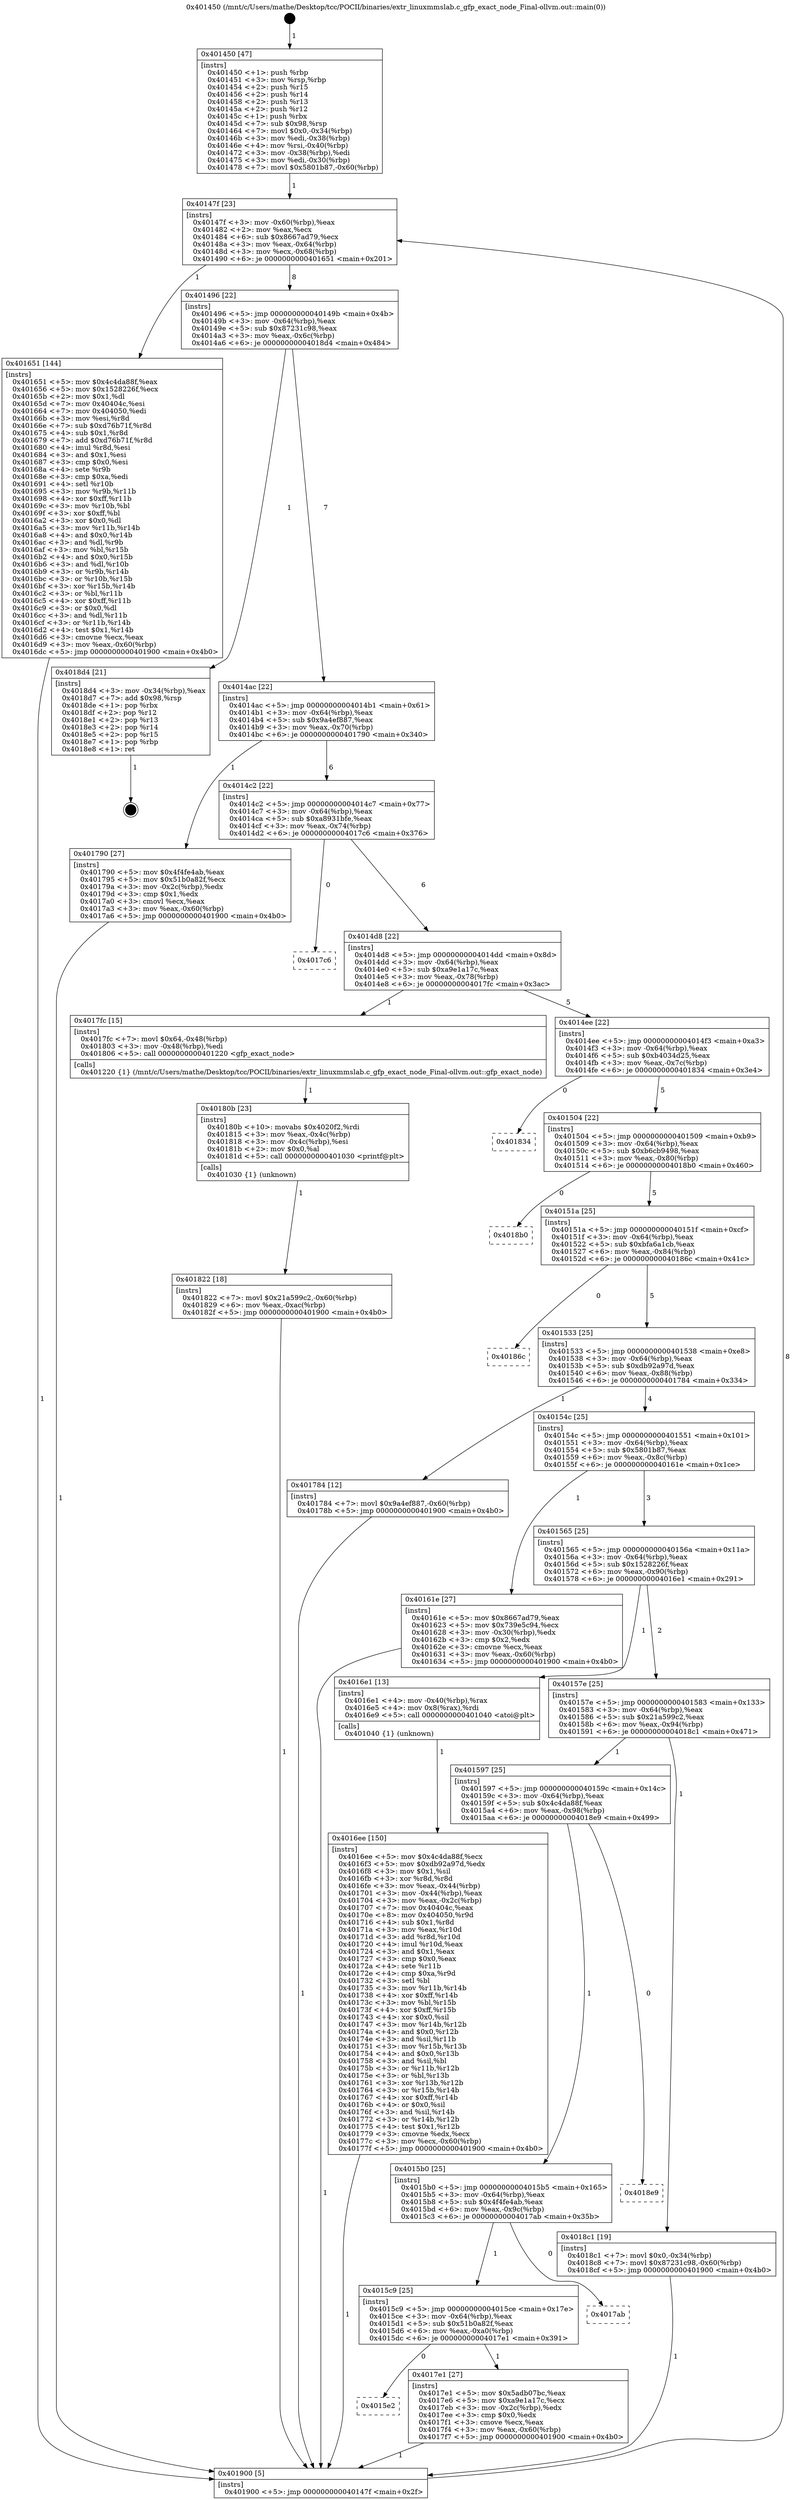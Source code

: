digraph "0x401450" {
  label = "0x401450 (/mnt/c/Users/mathe/Desktop/tcc/POCII/binaries/extr_linuxmmslab.c_gfp_exact_node_Final-ollvm.out::main(0))"
  labelloc = "t"
  node[shape=record]

  Entry [label="",width=0.3,height=0.3,shape=circle,fillcolor=black,style=filled]
  "0x40147f" [label="{
     0x40147f [23]\l
     | [instrs]\l
     &nbsp;&nbsp;0x40147f \<+3\>: mov -0x60(%rbp),%eax\l
     &nbsp;&nbsp;0x401482 \<+2\>: mov %eax,%ecx\l
     &nbsp;&nbsp;0x401484 \<+6\>: sub $0x8667ad79,%ecx\l
     &nbsp;&nbsp;0x40148a \<+3\>: mov %eax,-0x64(%rbp)\l
     &nbsp;&nbsp;0x40148d \<+3\>: mov %ecx,-0x68(%rbp)\l
     &nbsp;&nbsp;0x401490 \<+6\>: je 0000000000401651 \<main+0x201\>\l
  }"]
  "0x401651" [label="{
     0x401651 [144]\l
     | [instrs]\l
     &nbsp;&nbsp;0x401651 \<+5\>: mov $0x4c4da88f,%eax\l
     &nbsp;&nbsp;0x401656 \<+5\>: mov $0x1528226f,%ecx\l
     &nbsp;&nbsp;0x40165b \<+2\>: mov $0x1,%dl\l
     &nbsp;&nbsp;0x40165d \<+7\>: mov 0x40404c,%esi\l
     &nbsp;&nbsp;0x401664 \<+7\>: mov 0x404050,%edi\l
     &nbsp;&nbsp;0x40166b \<+3\>: mov %esi,%r8d\l
     &nbsp;&nbsp;0x40166e \<+7\>: sub $0xd76b71f,%r8d\l
     &nbsp;&nbsp;0x401675 \<+4\>: sub $0x1,%r8d\l
     &nbsp;&nbsp;0x401679 \<+7\>: add $0xd76b71f,%r8d\l
     &nbsp;&nbsp;0x401680 \<+4\>: imul %r8d,%esi\l
     &nbsp;&nbsp;0x401684 \<+3\>: and $0x1,%esi\l
     &nbsp;&nbsp;0x401687 \<+3\>: cmp $0x0,%esi\l
     &nbsp;&nbsp;0x40168a \<+4\>: sete %r9b\l
     &nbsp;&nbsp;0x40168e \<+3\>: cmp $0xa,%edi\l
     &nbsp;&nbsp;0x401691 \<+4\>: setl %r10b\l
     &nbsp;&nbsp;0x401695 \<+3\>: mov %r9b,%r11b\l
     &nbsp;&nbsp;0x401698 \<+4\>: xor $0xff,%r11b\l
     &nbsp;&nbsp;0x40169c \<+3\>: mov %r10b,%bl\l
     &nbsp;&nbsp;0x40169f \<+3\>: xor $0xff,%bl\l
     &nbsp;&nbsp;0x4016a2 \<+3\>: xor $0x0,%dl\l
     &nbsp;&nbsp;0x4016a5 \<+3\>: mov %r11b,%r14b\l
     &nbsp;&nbsp;0x4016a8 \<+4\>: and $0x0,%r14b\l
     &nbsp;&nbsp;0x4016ac \<+3\>: and %dl,%r9b\l
     &nbsp;&nbsp;0x4016af \<+3\>: mov %bl,%r15b\l
     &nbsp;&nbsp;0x4016b2 \<+4\>: and $0x0,%r15b\l
     &nbsp;&nbsp;0x4016b6 \<+3\>: and %dl,%r10b\l
     &nbsp;&nbsp;0x4016b9 \<+3\>: or %r9b,%r14b\l
     &nbsp;&nbsp;0x4016bc \<+3\>: or %r10b,%r15b\l
     &nbsp;&nbsp;0x4016bf \<+3\>: xor %r15b,%r14b\l
     &nbsp;&nbsp;0x4016c2 \<+3\>: or %bl,%r11b\l
     &nbsp;&nbsp;0x4016c5 \<+4\>: xor $0xff,%r11b\l
     &nbsp;&nbsp;0x4016c9 \<+3\>: or $0x0,%dl\l
     &nbsp;&nbsp;0x4016cc \<+3\>: and %dl,%r11b\l
     &nbsp;&nbsp;0x4016cf \<+3\>: or %r11b,%r14b\l
     &nbsp;&nbsp;0x4016d2 \<+4\>: test $0x1,%r14b\l
     &nbsp;&nbsp;0x4016d6 \<+3\>: cmovne %ecx,%eax\l
     &nbsp;&nbsp;0x4016d9 \<+3\>: mov %eax,-0x60(%rbp)\l
     &nbsp;&nbsp;0x4016dc \<+5\>: jmp 0000000000401900 \<main+0x4b0\>\l
  }"]
  "0x401496" [label="{
     0x401496 [22]\l
     | [instrs]\l
     &nbsp;&nbsp;0x401496 \<+5\>: jmp 000000000040149b \<main+0x4b\>\l
     &nbsp;&nbsp;0x40149b \<+3\>: mov -0x64(%rbp),%eax\l
     &nbsp;&nbsp;0x40149e \<+5\>: sub $0x87231c98,%eax\l
     &nbsp;&nbsp;0x4014a3 \<+3\>: mov %eax,-0x6c(%rbp)\l
     &nbsp;&nbsp;0x4014a6 \<+6\>: je 00000000004018d4 \<main+0x484\>\l
  }"]
  Exit [label="",width=0.3,height=0.3,shape=circle,fillcolor=black,style=filled,peripheries=2]
  "0x4018d4" [label="{
     0x4018d4 [21]\l
     | [instrs]\l
     &nbsp;&nbsp;0x4018d4 \<+3\>: mov -0x34(%rbp),%eax\l
     &nbsp;&nbsp;0x4018d7 \<+7\>: add $0x98,%rsp\l
     &nbsp;&nbsp;0x4018de \<+1\>: pop %rbx\l
     &nbsp;&nbsp;0x4018df \<+2\>: pop %r12\l
     &nbsp;&nbsp;0x4018e1 \<+2\>: pop %r13\l
     &nbsp;&nbsp;0x4018e3 \<+2\>: pop %r14\l
     &nbsp;&nbsp;0x4018e5 \<+2\>: pop %r15\l
     &nbsp;&nbsp;0x4018e7 \<+1\>: pop %rbp\l
     &nbsp;&nbsp;0x4018e8 \<+1\>: ret\l
  }"]
  "0x4014ac" [label="{
     0x4014ac [22]\l
     | [instrs]\l
     &nbsp;&nbsp;0x4014ac \<+5\>: jmp 00000000004014b1 \<main+0x61\>\l
     &nbsp;&nbsp;0x4014b1 \<+3\>: mov -0x64(%rbp),%eax\l
     &nbsp;&nbsp;0x4014b4 \<+5\>: sub $0x9a4ef887,%eax\l
     &nbsp;&nbsp;0x4014b9 \<+3\>: mov %eax,-0x70(%rbp)\l
     &nbsp;&nbsp;0x4014bc \<+6\>: je 0000000000401790 \<main+0x340\>\l
  }"]
  "0x401822" [label="{
     0x401822 [18]\l
     | [instrs]\l
     &nbsp;&nbsp;0x401822 \<+7\>: movl $0x21a599c2,-0x60(%rbp)\l
     &nbsp;&nbsp;0x401829 \<+6\>: mov %eax,-0xac(%rbp)\l
     &nbsp;&nbsp;0x40182f \<+5\>: jmp 0000000000401900 \<main+0x4b0\>\l
  }"]
  "0x401790" [label="{
     0x401790 [27]\l
     | [instrs]\l
     &nbsp;&nbsp;0x401790 \<+5\>: mov $0x4f4fe4ab,%eax\l
     &nbsp;&nbsp;0x401795 \<+5\>: mov $0x51b0a82f,%ecx\l
     &nbsp;&nbsp;0x40179a \<+3\>: mov -0x2c(%rbp),%edx\l
     &nbsp;&nbsp;0x40179d \<+3\>: cmp $0x1,%edx\l
     &nbsp;&nbsp;0x4017a0 \<+3\>: cmovl %ecx,%eax\l
     &nbsp;&nbsp;0x4017a3 \<+3\>: mov %eax,-0x60(%rbp)\l
     &nbsp;&nbsp;0x4017a6 \<+5\>: jmp 0000000000401900 \<main+0x4b0\>\l
  }"]
  "0x4014c2" [label="{
     0x4014c2 [22]\l
     | [instrs]\l
     &nbsp;&nbsp;0x4014c2 \<+5\>: jmp 00000000004014c7 \<main+0x77\>\l
     &nbsp;&nbsp;0x4014c7 \<+3\>: mov -0x64(%rbp),%eax\l
     &nbsp;&nbsp;0x4014ca \<+5\>: sub $0xa8931bfe,%eax\l
     &nbsp;&nbsp;0x4014cf \<+3\>: mov %eax,-0x74(%rbp)\l
     &nbsp;&nbsp;0x4014d2 \<+6\>: je 00000000004017c6 \<main+0x376\>\l
  }"]
  "0x40180b" [label="{
     0x40180b [23]\l
     | [instrs]\l
     &nbsp;&nbsp;0x40180b \<+10\>: movabs $0x4020f2,%rdi\l
     &nbsp;&nbsp;0x401815 \<+3\>: mov %eax,-0x4c(%rbp)\l
     &nbsp;&nbsp;0x401818 \<+3\>: mov -0x4c(%rbp),%esi\l
     &nbsp;&nbsp;0x40181b \<+2\>: mov $0x0,%al\l
     &nbsp;&nbsp;0x40181d \<+5\>: call 0000000000401030 \<printf@plt\>\l
     | [calls]\l
     &nbsp;&nbsp;0x401030 \{1\} (unknown)\l
  }"]
  "0x4017c6" [label="{
     0x4017c6\l
  }", style=dashed]
  "0x4014d8" [label="{
     0x4014d8 [22]\l
     | [instrs]\l
     &nbsp;&nbsp;0x4014d8 \<+5\>: jmp 00000000004014dd \<main+0x8d\>\l
     &nbsp;&nbsp;0x4014dd \<+3\>: mov -0x64(%rbp),%eax\l
     &nbsp;&nbsp;0x4014e0 \<+5\>: sub $0xa9e1a17c,%eax\l
     &nbsp;&nbsp;0x4014e5 \<+3\>: mov %eax,-0x78(%rbp)\l
     &nbsp;&nbsp;0x4014e8 \<+6\>: je 00000000004017fc \<main+0x3ac\>\l
  }"]
  "0x4015e2" [label="{
     0x4015e2\l
  }", style=dashed]
  "0x4017fc" [label="{
     0x4017fc [15]\l
     | [instrs]\l
     &nbsp;&nbsp;0x4017fc \<+7\>: movl $0x64,-0x48(%rbp)\l
     &nbsp;&nbsp;0x401803 \<+3\>: mov -0x48(%rbp),%edi\l
     &nbsp;&nbsp;0x401806 \<+5\>: call 0000000000401220 \<gfp_exact_node\>\l
     | [calls]\l
     &nbsp;&nbsp;0x401220 \{1\} (/mnt/c/Users/mathe/Desktop/tcc/POCII/binaries/extr_linuxmmslab.c_gfp_exact_node_Final-ollvm.out::gfp_exact_node)\l
  }"]
  "0x4014ee" [label="{
     0x4014ee [22]\l
     | [instrs]\l
     &nbsp;&nbsp;0x4014ee \<+5\>: jmp 00000000004014f3 \<main+0xa3\>\l
     &nbsp;&nbsp;0x4014f3 \<+3\>: mov -0x64(%rbp),%eax\l
     &nbsp;&nbsp;0x4014f6 \<+5\>: sub $0xb4034d25,%eax\l
     &nbsp;&nbsp;0x4014fb \<+3\>: mov %eax,-0x7c(%rbp)\l
     &nbsp;&nbsp;0x4014fe \<+6\>: je 0000000000401834 \<main+0x3e4\>\l
  }"]
  "0x4017e1" [label="{
     0x4017e1 [27]\l
     | [instrs]\l
     &nbsp;&nbsp;0x4017e1 \<+5\>: mov $0x5adb07bc,%eax\l
     &nbsp;&nbsp;0x4017e6 \<+5\>: mov $0xa9e1a17c,%ecx\l
     &nbsp;&nbsp;0x4017eb \<+3\>: mov -0x2c(%rbp),%edx\l
     &nbsp;&nbsp;0x4017ee \<+3\>: cmp $0x0,%edx\l
     &nbsp;&nbsp;0x4017f1 \<+3\>: cmove %ecx,%eax\l
     &nbsp;&nbsp;0x4017f4 \<+3\>: mov %eax,-0x60(%rbp)\l
     &nbsp;&nbsp;0x4017f7 \<+5\>: jmp 0000000000401900 \<main+0x4b0\>\l
  }"]
  "0x401834" [label="{
     0x401834\l
  }", style=dashed]
  "0x401504" [label="{
     0x401504 [22]\l
     | [instrs]\l
     &nbsp;&nbsp;0x401504 \<+5\>: jmp 0000000000401509 \<main+0xb9\>\l
     &nbsp;&nbsp;0x401509 \<+3\>: mov -0x64(%rbp),%eax\l
     &nbsp;&nbsp;0x40150c \<+5\>: sub $0xb6cb9498,%eax\l
     &nbsp;&nbsp;0x401511 \<+3\>: mov %eax,-0x80(%rbp)\l
     &nbsp;&nbsp;0x401514 \<+6\>: je 00000000004018b0 \<main+0x460\>\l
  }"]
  "0x4015c9" [label="{
     0x4015c9 [25]\l
     | [instrs]\l
     &nbsp;&nbsp;0x4015c9 \<+5\>: jmp 00000000004015ce \<main+0x17e\>\l
     &nbsp;&nbsp;0x4015ce \<+3\>: mov -0x64(%rbp),%eax\l
     &nbsp;&nbsp;0x4015d1 \<+5\>: sub $0x51b0a82f,%eax\l
     &nbsp;&nbsp;0x4015d6 \<+6\>: mov %eax,-0xa0(%rbp)\l
     &nbsp;&nbsp;0x4015dc \<+6\>: je 00000000004017e1 \<main+0x391\>\l
  }"]
  "0x4018b0" [label="{
     0x4018b0\l
  }", style=dashed]
  "0x40151a" [label="{
     0x40151a [25]\l
     | [instrs]\l
     &nbsp;&nbsp;0x40151a \<+5\>: jmp 000000000040151f \<main+0xcf\>\l
     &nbsp;&nbsp;0x40151f \<+3\>: mov -0x64(%rbp),%eax\l
     &nbsp;&nbsp;0x401522 \<+5\>: sub $0xbfa6a1cb,%eax\l
     &nbsp;&nbsp;0x401527 \<+6\>: mov %eax,-0x84(%rbp)\l
     &nbsp;&nbsp;0x40152d \<+6\>: je 000000000040186c \<main+0x41c\>\l
  }"]
  "0x4017ab" [label="{
     0x4017ab\l
  }", style=dashed]
  "0x40186c" [label="{
     0x40186c\l
  }", style=dashed]
  "0x401533" [label="{
     0x401533 [25]\l
     | [instrs]\l
     &nbsp;&nbsp;0x401533 \<+5\>: jmp 0000000000401538 \<main+0xe8\>\l
     &nbsp;&nbsp;0x401538 \<+3\>: mov -0x64(%rbp),%eax\l
     &nbsp;&nbsp;0x40153b \<+5\>: sub $0xdb92a97d,%eax\l
     &nbsp;&nbsp;0x401540 \<+6\>: mov %eax,-0x88(%rbp)\l
     &nbsp;&nbsp;0x401546 \<+6\>: je 0000000000401784 \<main+0x334\>\l
  }"]
  "0x4015b0" [label="{
     0x4015b0 [25]\l
     | [instrs]\l
     &nbsp;&nbsp;0x4015b0 \<+5\>: jmp 00000000004015b5 \<main+0x165\>\l
     &nbsp;&nbsp;0x4015b5 \<+3\>: mov -0x64(%rbp),%eax\l
     &nbsp;&nbsp;0x4015b8 \<+5\>: sub $0x4f4fe4ab,%eax\l
     &nbsp;&nbsp;0x4015bd \<+6\>: mov %eax,-0x9c(%rbp)\l
     &nbsp;&nbsp;0x4015c3 \<+6\>: je 00000000004017ab \<main+0x35b\>\l
  }"]
  "0x401784" [label="{
     0x401784 [12]\l
     | [instrs]\l
     &nbsp;&nbsp;0x401784 \<+7\>: movl $0x9a4ef887,-0x60(%rbp)\l
     &nbsp;&nbsp;0x40178b \<+5\>: jmp 0000000000401900 \<main+0x4b0\>\l
  }"]
  "0x40154c" [label="{
     0x40154c [25]\l
     | [instrs]\l
     &nbsp;&nbsp;0x40154c \<+5\>: jmp 0000000000401551 \<main+0x101\>\l
     &nbsp;&nbsp;0x401551 \<+3\>: mov -0x64(%rbp),%eax\l
     &nbsp;&nbsp;0x401554 \<+5\>: sub $0x5801b87,%eax\l
     &nbsp;&nbsp;0x401559 \<+6\>: mov %eax,-0x8c(%rbp)\l
     &nbsp;&nbsp;0x40155f \<+6\>: je 000000000040161e \<main+0x1ce\>\l
  }"]
  "0x4018e9" [label="{
     0x4018e9\l
  }", style=dashed]
  "0x40161e" [label="{
     0x40161e [27]\l
     | [instrs]\l
     &nbsp;&nbsp;0x40161e \<+5\>: mov $0x8667ad79,%eax\l
     &nbsp;&nbsp;0x401623 \<+5\>: mov $0x739e5c94,%ecx\l
     &nbsp;&nbsp;0x401628 \<+3\>: mov -0x30(%rbp),%edx\l
     &nbsp;&nbsp;0x40162b \<+3\>: cmp $0x2,%edx\l
     &nbsp;&nbsp;0x40162e \<+3\>: cmovne %ecx,%eax\l
     &nbsp;&nbsp;0x401631 \<+3\>: mov %eax,-0x60(%rbp)\l
     &nbsp;&nbsp;0x401634 \<+5\>: jmp 0000000000401900 \<main+0x4b0\>\l
  }"]
  "0x401565" [label="{
     0x401565 [25]\l
     | [instrs]\l
     &nbsp;&nbsp;0x401565 \<+5\>: jmp 000000000040156a \<main+0x11a\>\l
     &nbsp;&nbsp;0x40156a \<+3\>: mov -0x64(%rbp),%eax\l
     &nbsp;&nbsp;0x40156d \<+5\>: sub $0x1528226f,%eax\l
     &nbsp;&nbsp;0x401572 \<+6\>: mov %eax,-0x90(%rbp)\l
     &nbsp;&nbsp;0x401578 \<+6\>: je 00000000004016e1 \<main+0x291\>\l
  }"]
  "0x401900" [label="{
     0x401900 [5]\l
     | [instrs]\l
     &nbsp;&nbsp;0x401900 \<+5\>: jmp 000000000040147f \<main+0x2f\>\l
  }"]
  "0x401450" [label="{
     0x401450 [47]\l
     | [instrs]\l
     &nbsp;&nbsp;0x401450 \<+1\>: push %rbp\l
     &nbsp;&nbsp;0x401451 \<+3\>: mov %rsp,%rbp\l
     &nbsp;&nbsp;0x401454 \<+2\>: push %r15\l
     &nbsp;&nbsp;0x401456 \<+2\>: push %r14\l
     &nbsp;&nbsp;0x401458 \<+2\>: push %r13\l
     &nbsp;&nbsp;0x40145a \<+2\>: push %r12\l
     &nbsp;&nbsp;0x40145c \<+1\>: push %rbx\l
     &nbsp;&nbsp;0x40145d \<+7\>: sub $0x98,%rsp\l
     &nbsp;&nbsp;0x401464 \<+7\>: movl $0x0,-0x34(%rbp)\l
     &nbsp;&nbsp;0x40146b \<+3\>: mov %edi,-0x38(%rbp)\l
     &nbsp;&nbsp;0x40146e \<+4\>: mov %rsi,-0x40(%rbp)\l
     &nbsp;&nbsp;0x401472 \<+3\>: mov -0x38(%rbp),%edi\l
     &nbsp;&nbsp;0x401475 \<+3\>: mov %edi,-0x30(%rbp)\l
     &nbsp;&nbsp;0x401478 \<+7\>: movl $0x5801b87,-0x60(%rbp)\l
  }"]
  "0x401597" [label="{
     0x401597 [25]\l
     | [instrs]\l
     &nbsp;&nbsp;0x401597 \<+5\>: jmp 000000000040159c \<main+0x14c\>\l
     &nbsp;&nbsp;0x40159c \<+3\>: mov -0x64(%rbp),%eax\l
     &nbsp;&nbsp;0x40159f \<+5\>: sub $0x4c4da88f,%eax\l
     &nbsp;&nbsp;0x4015a4 \<+6\>: mov %eax,-0x98(%rbp)\l
     &nbsp;&nbsp;0x4015aa \<+6\>: je 00000000004018e9 \<main+0x499\>\l
  }"]
  "0x4016e1" [label="{
     0x4016e1 [13]\l
     | [instrs]\l
     &nbsp;&nbsp;0x4016e1 \<+4\>: mov -0x40(%rbp),%rax\l
     &nbsp;&nbsp;0x4016e5 \<+4\>: mov 0x8(%rax),%rdi\l
     &nbsp;&nbsp;0x4016e9 \<+5\>: call 0000000000401040 \<atoi@plt\>\l
     | [calls]\l
     &nbsp;&nbsp;0x401040 \{1\} (unknown)\l
  }"]
  "0x40157e" [label="{
     0x40157e [25]\l
     | [instrs]\l
     &nbsp;&nbsp;0x40157e \<+5\>: jmp 0000000000401583 \<main+0x133\>\l
     &nbsp;&nbsp;0x401583 \<+3\>: mov -0x64(%rbp),%eax\l
     &nbsp;&nbsp;0x401586 \<+5\>: sub $0x21a599c2,%eax\l
     &nbsp;&nbsp;0x40158b \<+6\>: mov %eax,-0x94(%rbp)\l
     &nbsp;&nbsp;0x401591 \<+6\>: je 00000000004018c1 \<main+0x471\>\l
  }"]
  "0x4016ee" [label="{
     0x4016ee [150]\l
     | [instrs]\l
     &nbsp;&nbsp;0x4016ee \<+5\>: mov $0x4c4da88f,%ecx\l
     &nbsp;&nbsp;0x4016f3 \<+5\>: mov $0xdb92a97d,%edx\l
     &nbsp;&nbsp;0x4016f8 \<+3\>: mov $0x1,%sil\l
     &nbsp;&nbsp;0x4016fb \<+3\>: xor %r8d,%r8d\l
     &nbsp;&nbsp;0x4016fe \<+3\>: mov %eax,-0x44(%rbp)\l
     &nbsp;&nbsp;0x401701 \<+3\>: mov -0x44(%rbp),%eax\l
     &nbsp;&nbsp;0x401704 \<+3\>: mov %eax,-0x2c(%rbp)\l
     &nbsp;&nbsp;0x401707 \<+7\>: mov 0x40404c,%eax\l
     &nbsp;&nbsp;0x40170e \<+8\>: mov 0x404050,%r9d\l
     &nbsp;&nbsp;0x401716 \<+4\>: sub $0x1,%r8d\l
     &nbsp;&nbsp;0x40171a \<+3\>: mov %eax,%r10d\l
     &nbsp;&nbsp;0x40171d \<+3\>: add %r8d,%r10d\l
     &nbsp;&nbsp;0x401720 \<+4\>: imul %r10d,%eax\l
     &nbsp;&nbsp;0x401724 \<+3\>: and $0x1,%eax\l
     &nbsp;&nbsp;0x401727 \<+3\>: cmp $0x0,%eax\l
     &nbsp;&nbsp;0x40172a \<+4\>: sete %r11b\l
     &nbsp;&nbsp;0x40172e \<+4\>: cmp $0xa,%r9d\l
     &nbsp;&nbsp;0x401732 \<+3\>: setl %bl\l
     &nbsp;&nbsp;0x401735 \<+3\>: mov %r11b,%r14b\l
     &nbsp;&nbsp;0x401738 \<+4\>: xor $0xff,%r14b\l
     &nbsp;&nbsp;0x40173c \<+3\>: mov %bl,%r15b\l
     &nbsp;&nbsp;0x40173f \<+4\>: xor $0xff,%r15b\l
     &nbsp;&nbsp;0x401743 \<+4\>: xor $0x0,%sil\l
     &nbsp;&nbsp;0x401747 \<+3\>: mov %r14b,%r12b\l
     &nbsp;&nbsp;0x40174a \<+4\>: and $0x0,%r12b\l
     &nbsp;&nbsp;0x40174e \<+3\>: and %sil,%r11b\l
     &nbsp;&nbsp;0x401751 \<+3\>: mov %r15b,%r13b\l
     &nbsp;&nbsp;0x401754 \<+4\>: and $0x0,%r13b\l
     &nbsp;&nbsp;0x401758 \<+3\>: and %sil,%bl\l
     &nbsp;&nbsp;0x40175b \<+3\>: or %r11b,%r12b\l
     &nbsp;&nbsp;0x40175e \<+3\>: or %bl,%r13b\l
     &nbsp;&nbsp;0x401761 \<+3\>: xor %r13b,%r12b\l
     &nbsp;&nbsp;0x401764 \<+3\>: or %r15b,%r14b\l
     &nbsp;&nbsp;0x401767 \<+4\>: xor $0xff,%r14b\l
     &nbsp;&nbsp;0x40176b \<+4\>: or $0x0,%sil\l
     &nbsp;&nbsp;0x40176f \<+3\>: and %sil,%r14b\l
     &nbsp;&nbsp;0x401772 \<+3\>: or %r14b,%r12b\l
     &nbsp;&nbsp;0x401775 \<+4\>: test $0x1,%r12b\l
     &nbsp;&nbsp;0x401779 \<+3\>: cmovne %edx,%ecx\l
     &nbsp;&nbsp;0x40177c \<+3\>: mov %ecx,-0x60(%rbp)\l
     &nbsp;&nbsp;0x40177f \<+5\>: jmp 0000000000401900 \<main+0x4b0\>\l
  }"]
  "0x4018c1" [label="{
     0x4018c1 [19]\l
     | [instrs]\l
     &nbsp;&nbsp;0x4018c1 \<+7\>: movl $0x0,-0x34(%rbp)\l
     &nbsp;&nbsp;0x4018c8 \<+7\>: movl $0x87231c98,-0x60(%rbp)\l
     &nbsp;&nbsp;0x4018cf \<+5\>: jmp 0000000000401900 \<main+0x4b0\>\l
  }"]
  Entry -> "0x401450" [label=" 1"]
  "0x40147f" -> "0x401651" [label=" 1"]
  "0x40147f" -> "0x401496" [label=" 8"]
  "0x4018d4" -> Exit [label=" 1"]
  "0x401496" -> "0x4018d4" [label=" 1"]
  "0x401496" -> "0x4014ac" [label=" 7"]
  "0x4018c1" -> "0x401900" [label=" 1"]
  "0x4014ac" -> "0x401790" [label=" 1"]
  "0x4014ac" -> "0x4014c2" [label=" 6"]
  "0x401822" -> "0x401900" [label=" 1"]
  "0x4014c2" -> "0x4017c6" [label=" 0"]
  "0x4014c2" -> "0x4014d8" [label=" 6"]
  "0x40180b" -> "0x401822" [label=" 1"]
  "0x4014d8" -> "0x4017fc" [label=" 1"]
  "0x4014d8" -> "0x4014ee" [label=" 5"]
  "0x4017fc" -> "0x40180b" [label=" 1"]
  "0x4014ee" -> "0x401834" [label=" 0"]
  "0x4014ee" -> "0x401504" [label=" 5"]
  "0x4017e1" -> "0x401900" [label=" 1"]
  "0x401504" -> "0x4018b0" [label=" 0"]
  "0x401504" -> "0x40151a" [label=" 5"]
  "0x4015c9" -> "0x4017e1" [label=" 1"]
  "0x40151a" -> "0x40186c" [label=" 0"]
  "0x40151a" -> "0x401533" [label=" 5"]
  "0x4015c9" -> "0x4015e2" [label=" 0"]
  "0x401533" -> "0x401784" [label=" 1"]
  "0x401533" -> "0x40154c" [label=" 4"]
  "0x4015b0" -> "0x4017ab" [label=" 0"]
  "0x40154c" -> "0x40161e" [label=" 1"]
  "0x40154c" -> "0x401565" [label=" 3"]
  "0x40161e" -> "0x401900" [label=" 1"]
  "0x401450" -> "0x40147f" [label=" 1"]
  "0x401900" -> "0x40147f" [label=" 8"]
  "0x401651" -> "0x401900" [label=" 1"]
  "0x4015b0" -> "0x4015c9" [label=" 1"]
  "0x401565" -> "0x4016e1" [label=" 1"]
  "0x401565" -> "0x40157e" [label=" 2"]
  "0x4016e1" -> "0x4016ee" [label=" 1"]
  "0x4016ee" -> "0x401900" [label=" 1"]
  "0x401784" -> "0x401900" [label=" 1"]
  "0x401790" -> "0x401900" [label=" 1"]
  "0x401597" -> "0x4018e9" [label=" 0"]
  "0x40157e" -> "0x4018c1" [label=" 1"]
  "0x40157e" -> "0x401597" [label=" 1"]
  "0x401597" -> "0x4015b0" [label=" 1"]
}
